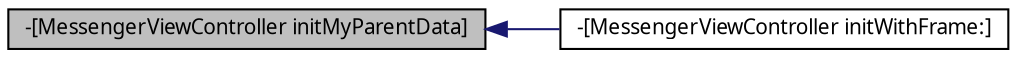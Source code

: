 digraph G
{
  edge [fontname="FreeSans.ttf",fontsize="10",labelfontname="FreeSans.ttf",labelfontsize="10"];
  node [fontname="FreeSans.ttf",fontsize="10",shape=record];
  rankdir=LR;
  Node1 [label="-[MessengerViewController initMyParentData]",height=0.2,width=0.4,color="black", fillcolor="grey75", style="filled" fontcolor="black"];
  Node1 -> Node2 [dir=back,color="midnightblue",fontsize="10",style="solid",fontname="FreeSans.ttf"];
  Node2 [label="-[MessengerViewController initWithFrame:]",height=0.2,width=0.4,color="black", fillcolor="white", style="filled",URL="$d7/d34/interface_messenger_view_controller.html#a1ac23270dbc04a95b72dd16b2c201c5a"];
}
